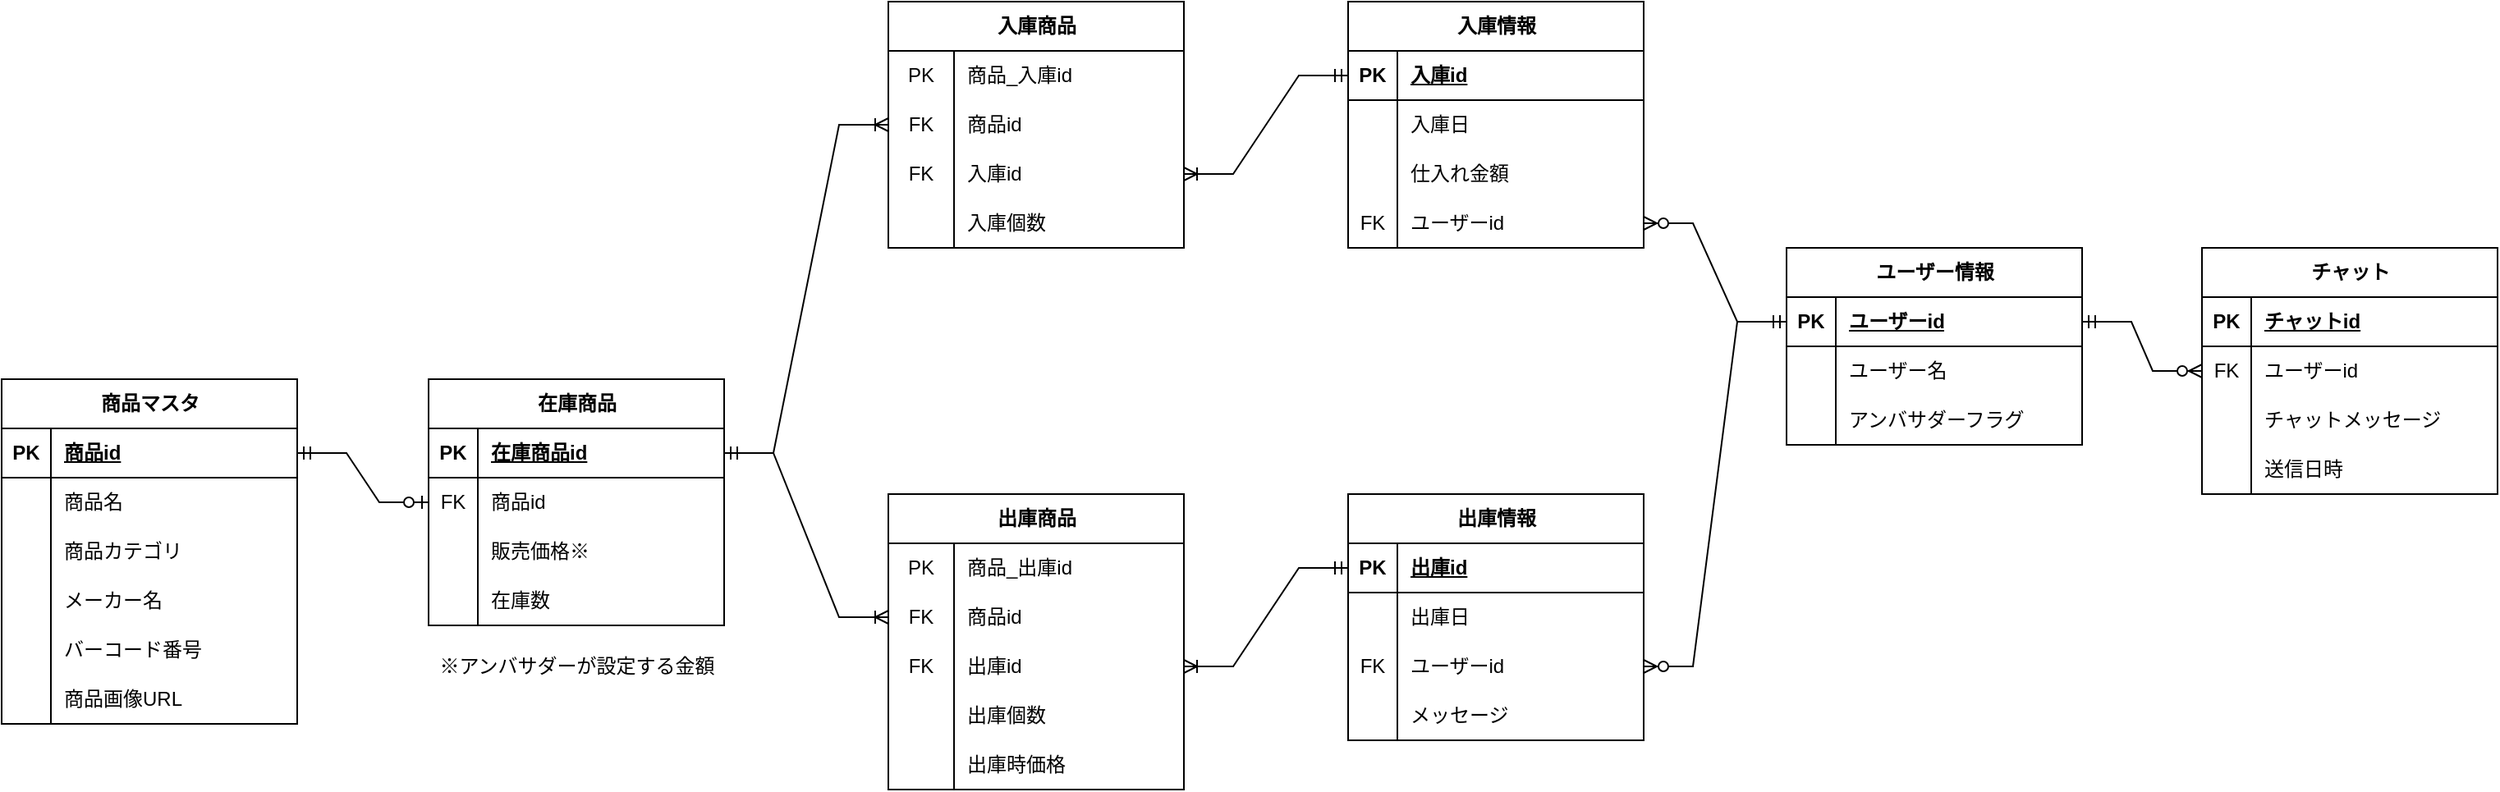 <?xml version="1.0" encoding="UTF-8"?>
<mxfile version="24.7.17">
  <diagram name="POSシステムのコピーのコピーのコピー" id="HiQusn-z-fcTk0-5cHYc">
    <mxGraphModel dx="2620" dy="981" grid="1" gridSize="10" guides="1" tooltips="1" connect="1" arrows="1" fold="1" page="1" pageScale="1" pageWidth="827" pageHeight="1169" math="0" shadow="0">
      <root>
        <mxCell id="cFSlhApyLFBAN7BA-fDL-0" />
        <mxCell id="cFSlhApyLFBAN7BA-fDL-1" parent="cFSlhApyLFBAN7BA-fDL-0" />
        <mxCell id="cFSlhApyLFBAN7BA-fDL-2" value="在庫商品" style="shape=table;startSize=30;container=1;collapsible=1;childLayout=tableLayout;fixedRows=1;rowLines=0;fontStyle=1;align=center;resizeLast=1;html=1;" parent="cFSlhApyLFBAN7BA-fDL-1" vertex="1">
          <mxGeometry x="40" y="320" width="180" height="150" as="geometry" />
        </mxCell>
        <mxCell id="cFSlhApyLFBAN7BA-fDL-3" value="" style="shape=tableRow;horizontal=0;startSize=0;swimlaneHead=0;swimlaneBody=0;fillColor=none;collapsible=0;dropTarget=0;points=[[0,0.5],[1,0.5]];portConstraint=eastwest;top=0;left=0;right=0;bottom=1;" parent="cFSlhApyLFBAN7BA-fDL-2" vertex="1">
          <mxGeometry y="30" width="180" height="30" as="geometry" />
        </mxCell>
        <mxCell id="cFSlhApyLFBAN7BA-fDL-4" value="PK" style="shape=partialRectangle;connectable=0;fillColor=none;top=0;left=0;bottom=0;right=0;fontStyle=1;overflow=hidden;whiteSpace=wrap;html=1;" parent="cFSlhApyLFBAN7BA-fDL-3" vertex="1">
          <mxGeometry width="30" height="30" as="geometry">
            <mxRectangle width="30" height="30" as="alternateBounds" />
          </mxGeometry>
        </mxCell>
        <mxCell id="cFSlhApyLFBAN7BA-fDL-5" value="在庫商品id" style="shape=partialRectangle;connectable=0;fillColor=none;top=0;left=0;bottom=0;right=0;align=left;spacingLeft=6;fontStyle=5;overflow=hidden;whiteSpace=wrap;html=1;" parent="cFSlhApyLFBAN7BA-fDL-3" vertex="1">
          <mxGeometry x="30" width="150" height="30" as="geometry">
            <mxRectangle width="150" height="30" as="alternateBounds" />
          </mxGeometry>
        </mxCell>
        <mxCell id="SQwpiimORTMfuKLYJy3p-23" style="shape=tableRow;horizontal=0;startSize=0;swimlaneHead=0;swimlaneBody=0;fillColor=none;collapsible=0;dropTarget=0;points=[[0,0.5],[1,0.5]];portConstraint=eastwest;top=0;left=0;right=0;bottom=0;" parent="cFSlhApyLFBAN7BA-fDL-2" vertex="1">
          <mxGeometry y="60" width="180" height="30" as="geometry" />
        </mxCell>
        <mxCell id="SQwpiimORTMfuKLYJy3p-24" value="FK" style="shape=partialRectangle;connectable=0;fillColor=none;top=0;left=0;bottom=0;right=0;editable=1;overflow=hidden;whiteSpace=wrap;html=1;" parent="SQwpiimORTMfuKLYJy3p-23" vertex="1">
          <mxGeometry width="30" height="30" as="geometry">
            <mxRectangle width="30" height="30" as="alternateBounds" />
          </mxGeometry>
        </mxCell>
        <mxCell id="SQwpiimORTMfuKLYJy3p-25" value="商品id" style="shape=partialRectangle;connectable=0;fillColor=none;top=0;left=0;bottom=0;right=0;align=left;spacingLeft=6;overflow=hidden;whiteSpace=wrap;html=1;" parent="SQwpiimORTMfuKLYJy3p-23" vertex="1">
          <mxGeometry x="30" width="150" height="30" as="geometry">
            <mxRectangle width="150" height="30" as="alternateBounds" />
          </mxGeometry>
        </mxCell>
        <mxCell id="cFSlhApyLFBAN7BA-fDL-12" value="" style="shape=tableRow;horizontal=0;startSize=0;swimlaneHead=0;swimlaneBody=0;fillColor=none;collapsible=0;dropTarget=0;points=[[0,0.5],[1,0.5]];portConstraint=eastwest;top=0;left=0;right=0;bottom=0;" parent="cFSlhApyLFBAN7BA-fDL-2" vertex="1">
          <mxGeometry y="90" width="180" height="30" as="geometry" />
        </mxCell>
        <mxCell id="cFSlhApyLFBAN7BA-fDL-13" value="" style="shape=partialRectangle;connectable=0;fillColor=none;top=0;left=0;bottom=0;right=0;editable=1;overflow=hidden;whiteSpace=wrap;html=1;" parent="cFSlhApyLFBAN7BA-fDL-12" vertex="1">
          <mxGeometry width="30" height="30" as="geometry">
            <mxRectangle width="30" height="30" as="alternateBounds" />
          </mxGeometry>
        </mxCell>
        <mxCell id="cFSlhApyLFBAN7BA-fDL-14" value="販売価格※" style="shape=partialRectangle;connectable=0;fillColor=none;top=0;left=0;bottom=0;right=0;align=left;spacingLeft=6;overflow=hidden;whiteSpace=wrap;html=1;" parent="cFSlhApyLFBAN7BA-fDL-12" vertex="1">
          <mxGeometry x="30" width="150" height="30" as="geometry">
            <mxRectangle width="150" height="30" as="alternateBounds" />
          </mxGeometry>
        </mxCell>
        <mxCell id="cFSlhApyLFBAN7BA-fDL-15" style="shape=tableRow;horizontal=0;startSize=0;swimlaneHead=0;swimlaneBody=0;fillColor=none;collapsible=0;dropTarget=0;points=[[0,0.5],[1,0.5]];portConstraint=eastwest;top=0;left=0;right=0;bottom=0;" parent="cFSlhApyLFBAN7BA-fDL-2" vertex="1">
          <mxGeometry y="120" width="180" height="30" as="geometry" />
        </mxCell>
        <mxCell id="cFSlhApyLFBAN7BA-fDL-16" style="shape=partialRectangle;connectable=0;fillColor=none;top=0;left=0;bottom=0;right=0;editable=1;overflow=hidden;whiteSpace=wrap;html=1;" parent="cFSlhApyLFBAN7BA-fDL-15" vertex="1">
          <mxGeometry width="30" height="30" as="geometry">
            <mxRectangle width="30" height="30" as="alternateBounds" />
          </mxGeometry>
        </mxCell>
        <mxCell id="cFSlhApyLFBAN7BA-fDL-17" value="在庫数" style="shape=partialRectangle;connectable=0;fillColor=none;top=0;left=0;bottom=0;right=0;align=left;spacingLeft=6;overflow=hidden;whiteSpace=wrap;html=1;" parent="cFSlhApyLFBAN7BA-fDL-15" vertex="1">
          <mxGeometry x="30" width="150" height="30" as="geometry">
            <mxRectangle width="150" height="30" as="alternateBounds" />
          </mxGeometry>
        </mxCell>
        <mxCell id="cFSlhApyLFBAN7BA-fDL-18" value="入庫商品" style="shape=table;startSize=30;container=1;collapsible=1;childLayout=tableLayout;fixedRows=1;rowLines=0;fontStyle=1;align=center;resizeLast=1;html=1;" parent="cFSlhApyLFBAN7BA-fDL-1" vertex="1">
          <mxGeometry x="320" y="90" width="180" height="150" as="geometry" />
        </mxCell>
        <mxCell id="cFSlhApyLFBAN7BA-fDL-19" style="shape=tableRow;horizontal=0;startSize=0;swimlaneHead=0;swimlaneBody=0;fillColor=none;collapsible=0;dropTarget=0;points=[[0,0.5],[1,0.5]];portConstraint=eastwest;top=0;left=0;right=0;bottom=0;" parent="cFSlhApyLFBAN7BA-fDL-18" vertex="1">
          <mxGeometry y="30" width="180" height="30" as="geometry" />
        </mxCell>
        <mxCell id="cFSlhApyLFBAN7BA-fDL-20" value="PK" style="shape=partialRectangle;connectable=0;fillColor=none;top=0;left=0;bottom=0;right=0;editable=1;overflow=hidden;whiteSpace=wrap;html=1;" parent="cFSlhApyLFBAN7BA-fDL-19" vertex="1">
          <mxGeometry width="40" height="30" as="geometry">
            <mxRectangle width="40" height="30" as="alternateBounds" />
          </mxGeometry>
        </mxCell>
        <mxCell id="cFSlhApyLFBAN7BA-fDL-21" value="商品_入庫id" style="shape=partialRectangle;connectable=0;fillColor=none;top=0;left=0;bottom=0;right=0;align=left;spacingLeft=6;overflow=hidden;whiteSpace=wrap;html=1;" parent="cFSlhApyLFBAN7BA-fDL-19" vertex="1">
          <mxGeometry x="40" width="140" height="30" as="geometry">
            <mxRectangle width="140" height="30" as="alternateBounds" />
          </mxGeometry>
        </mxCell>
        <mxCell id="cFSlhApyLFBAN7BA-fDL-22" value="" style="shape=tableRow;horizontal=0;startSize=0;swimlaneHead=0;swimlaneBody=0;fillColor=none;collapsible=0;dropTarget=0;points=[[0,0.5],[1,0.5]];portConstraint=eastwest;top=0;left=0;right=0;bottom=0;" parent="cFSlhApyLFBAN7BA-fDL-18" vertex="1">
          <mxGeometry y="60" width="180" height="30" as="geometry" />
        </mxCell>
        <mxCell id="cFSlhApyLFBAN7BA-fDL-23" value="FK" style="shape=partialRectangle;connectable=0;fillColor=none;top=0;left=0;bottom=0;right=0;editable=1;overflow=hidden;whiteSpace=wrap;html=1;" parent="cFSlhApyLFBAN7BA-fDL-22" vertex="1">
          <mxGeometry width="40" height="30" as="geometry">
            <mxRectangle width="40" height="30" as="alternateBounds" />
          </mxGeometry>
        </mxCell>
        <mxCell id="cFSlhApyLFBAN7BA-fDL-24" value="商品id" style="shape=partialRectangle;connectable=0;fillColor=none;top=0;left=0;bottom=0;right=0;align=left;spacingLeft=6;overflow=hidden;whiteSpace=wrap;html=1;" parent="cFSlhApyLFBAN7BA-fDL-22" vertex="1">
          <mxGeometry x="40" width="140" height="30" as="geometry">
            <mxRectangle width="140" height="30" as="alternateBounds" />
          </mxGeometry>
        </mxCell>
        <mxCell id="cFSlhApyLFBAN7BA-fDL-25" value="" style="shape=tableRow;horizontal=0;startSize=0;swimlaneHead=0;swimlaneBody=0;fillColor=none;collapsible=0;dropTarget=0;points=[[0,0.5],[1,0.5]];portConstraint=eastwest;top=0;left=0;right=0;bottom=0;" parent="cFSlhApyLFBAN7BA-fDL-18" vertex="1">
          <mxGeometry y="90" width="180" height="30" as="geometry" />
        </mxCell>
        <mxCell id="cFSlhApyLFBAN7BA-fDL-26" value="FK" style="shape=partialRectangle;connectable=0;fillColor=none;top=0;left=0;bottom=0;right=0;editable=1;overflow=hidden;whiteSpace=wrap;html=1;" parent="cFSlhApyLFBAN7BA-fDL-25" vertex="1">
          <mxGeometry width="40" height="30" as="geometry">
            <mxRectangle width="40" height="30" as="alternateBounds" />
          </mxGeometry>
        </mxCell>
        <mxCell id="cFSlhApyLFBAN7BA-fDL-27" value="入庫id" style="shape=partialRectangle;connectable=0;fillColor=none;top=0;left=0;bottom=0;right=0;align=left;spacingLeft=6;overflow=hidden;whiteSpace=wrap;html=1;" parent="cFSlhApyLFBAN7BA-fDL-25" vertex="1">
          <mxGeometry x="40" width="140" height="30" as="geometry">
            <mxRectangle width="140" height="30" as="alternateBounds" />
          </mxGeometry>
        </mxCell>
        <mxCell id="cFSlhApyLFBAN7BA-fDL-28" value="" style="shape=tableRow;horizontal=0;startSize=0;swimlaneHead=0;swimlaneBody=0;fillColor=none;collapsible=0;dropTarget=0;points=[[0,0.5],[1,0.5]];portConstraint=eastwest;top=0;left=0;right=0;bottom=0;" parent="cFSlhApyLFBAN7BA-fDL-18" vertex="1">
          <mxGeometry y="120" width="180" height="30" as="geometry" />
        </mxCell>
        <mxCell id="cFSlhApyLFBAN7BA-fDL-29" value="" style="shape=partialRectangle;connectable=0;fillColor=none;top=0;left=0;bottom=0;right=0;editable=1;overflow=hidden;whiteSpace=wrap;html=1;" parent="cFSlhApyLFBAN7BA-fDL-28" vertex="1">
          <mxGeometry width="40" height="30" as="geometry">
            <mxRectangle width="40" height="30" as="alternateBounds" />
          </mxGeometry>
        </mxCell>
        <mxCell id="cFSlhApyLFBAN7BA-fDL-30" value="入庫個数" style="shape=partialRectangle;connectable=0;fillColor=none;top=0;left=0;bottom=0;right=0;align=left;spacingLeft=6;overflow=hidden;whiteSpace=wrap;html=1;" parent="cFSlhApyLFBAN7BA-fDL-28" vertex="1">
          <mxGeometry x="40" width="140" height="30" as="geometry">
            <mxRectangle width="140" height="30" as="alternateBounds" />
          </mxGeometry>
        </mxCell>
        <mxCell id="cFSlhApyLFBAN7BA-fDL-31" value="出庫商品" style="shape=table;startSize=30;container=1;collapsible=1;childLayout=tableLayout;fixedRows=1;rowLines=0;fontStyle=1;align=center;resizeLast=1;html=1;" parent="cFSlhApyLFBAN7BA-fDL-1" vertex="1">
          <mxGeometry x="320" y="390" width="180" height="180" as="geometry" />
        </mxCell>
        <mxCell id="cFSlhApyLFBAN7BA-fDL-32" style="shape=tableRow;horizontal=0;startSize=0;swimlaneHead=0;swimlaneBody=0;fillColor=none;collapsible=0;dropTarget=0;points=[[0,0.5],[1,0.5]];portConstraint=eastwest;top=0;left=0;right=0;bottom=0;" parent="cFSlhApyLFBAN7BA-fDL-31" vertex="1">
          <mxGeometry y="30" width="180" height="30" as="geometry" />
        </mxCell>
        <mxCell id="cFSlhApyLFBAN7BA-fDL-33" value="PK" style="shape=partialRectangle;connectable=0;fillColor=none;top=0;left=0;bottom=0;right=0;editable=1;overflow=hidden;whiteSpace=wrap;html=1;" parent="cFSlhApyLFBAN7BA-fDL-32" vertex="1">
          <mxGeometry width="40" height="30" as="geometry">
            <mxRectangle width="40" height="30" as="alternateBounds" />
          </mxGeometry>
        </mxCell>
        <mxCell id="cFSlhApyLFBAN7BA-fDL-34" value="商品_出庫id" style="shape=partialRectangle;connectable=0;fillColor=none;top=0;left=0;bottom=0;right=0;align=left;spacingLeft=6;overflow=hidden;whiteSpace=wrap;html=1;" parent="cFSlhApyLFBAN7BA-fDL-32" vertex="1">
          <mxGeometry x="40" width="140" height="30" as="geometry">
            <mxRectangle width="140" height="30" as="alternateBounds" />
          </mxGeometry>
        </mxCell>
        <mxCell id="cFSlhApyLFBAN7BA-fDL-35" value="" style="shape=tableRow;horizontal=0;startSize=0;swimlaneHead=0;swimlaneBody=0;fillColor=none;collapsible=0;dropTarget=0;points=[[0,0.5],[1,0.5]];portConstraint=eastwest;top=0;left=0;right=0;bottom=0;" parent="cFSlhApyLFBAN7BA-fDL-31" vertex="1">
          <mxGeometry y="60" width="180" height="30" as="geometry" />
        </mxCell>
        <mxCell id="cFSlhApyLFBAN7BA-fDL-36" value="FK" style="shape=partialRectangle;connectable=0;fillColor=none;top=0;left=0;bottom=0;right=0;editable=1;overflow=hidden;whiteSpace=wrap;html=1;" parent="cFSlhApyLFBAN7BA-fDL-35" vertex="1">
          <mxGeometry width="40" height="30" as="geometry">
            <mxRectangle width="40" height="30" as="alternateBounds" />
          </mxGeometry>
        </mxCell>
        <mxCell id="cFSlhApyLFBAN7BA-fDL-37" value="商品id" style="shape=partialRectangle;connectable=0;fillColor=none;top=0;left=0;bottom=0;right=0;align=left;spacingLeft=6;overflow=hidden;whiteSpace=wrap;html=1;" parent="cFSlhApyLFBAN7BA-fDL-35" vertex="1">
          <mxGeometry x="40" width="140" height="30" as="geometry">
            <mxRectangle width="140" height="30" as="alternateBounds" />
          </mxGeometry>
        </mxCell>
        <mxCell id="cFSlhApyLFBAN7BA-fDL-38" value="" style="shape=tableRow;horizontal=0;startSize=0;swimlaneHead=0;swimlaneBody=0;fillColor=none;collapsible=0;dropTarget=0;points=[[0,0.5],[1,0.5]];portConstraint=eastwest;top=0;left=0;right=0;bottom=0;" parent="cFSlhApyLFBAN7BA-fDL-31" vertex="1">
          <mxGeometry y="90" width="180" height="30" as="geometry" />
        </mxCell>
        <mxCell id="cFSlhApyLFBAN7BA-fDL-39" value="FK" style="shape=partialRectangle;connectable=0;fillColor=none;top=0;left=0;bottom=0;right=0;editable=1;overflow=hidden;whiteSpace=wrap;html=1;" parent="cFSlhApyLFBAN7BA-fDL-38" vertex="1">
          <mxGeometry width="40" height="30" as="geometry">
            <mxRectangle width="40" height="30" as="alternateBounds" />
          </mxGeometry>
        </mxCell>
        <mxCell id="cFSlhApyLFBAN7BA-fDL-40" value="出庫id" style="shape=partialRectangle;connectable=0;fillColor=none;top=0;left=0;bottom=0;right=0;align=left;spacingLeft=6;overflow=hidden;whiteSpace=wrap;html=1;" parent="cFSlhApyLFBAN7BA-fDL-38" vertex="1">
          <mxGeometry x="40" width="140" height="30" as="geometry">
            <mxRectangle width="140" height="30" as="alternateBounds" />
          </mxGeometry>
        </mxCell>
        <mxCell id="cFSlhApyLFBAN7BA-fDL-41" value="" style="shape=tableRow;horizontal=0;startSize=0;swimlaneHead=0;swimlaneBody=0;fillColor=none;collapsible=0;dropTarget=0;points=[[0,0.5],[1,0.5]];portConstraint=eastwest;top=0;left=0;right=0;bottom=0;" parent="cFSlhApyLFBAN7BA-fDL-31" vertex="1">
          <mxGeometry y="120" width="180" height="30" as="geometry" />
        </mxCell>
        <mxCell id="cFSlhApyLFBAN7BA-fDL-42" value="" style="shape=partialRectangle;connectable=0;fillColor=none;top=0;left=0;bottom=0;right=0;editable=1;overflow=hidden;whiteSpace=wrap;html=1;" parent="cFSlhApyLFBAN7BA-fDL-41" vertex="1">
          <mxGeometry width="40" height="30" as="geometry">
            <mxRectangle width="40" height="30" as="alternateBounds" />
          </mxGeometry>
        </mxCell>
        <mxCell id="cFSlhApyLFBAN7BA-fDL-43" value="出庫個数" style="shape=partialRectangle;connectable=0;fillColor=none;top=0;left=0;bottom=0;right=0;align=left;spacingLeft=6;overflow=hidden;whiteSpace=wrap;html=1;" parent="cFSlhApyLFBAN7BA-fDL-41" vertex="1">
          <mxGeometry x="40" width="140" height="30" as="geometry">
            <mxRectangle width="140" height="30" as="alternateBounds" />
          </mxGeometry>
        </mxCell>
        <mxCell id="cFSlhApyLFBAN7BA-fDL-44" style="shape=tableRow;horizontal=0;startSize=0;swimlaneHead=0;swimlaneBody=0;fillColor=none;collapsible=0;dropTarget=0;points=[[0,0.5],[1,0.5]];portConstraint=eastwest;top=0;left=0;right=0;bottom=0;" parent="cFSlhApyLFBAN7BA-fDL-31" vertex="1">
          <mxGeometry y="150" width="180" height="30" as="geometry" />
        </mxCell>
        <mxCell id="cFSlhApyLFBAN7BA-fDL-45" style="shape=partialRectangle;connectable=0;fillColor=none;top=0;left=0;bottom=0;right=0;editable=1;overflow=hidden;whiteSpace=wrap;html=1;" parent="cFSlhApyLFBAN7BA-fDL-44" vertex="1">
          <mxGeometry width="40" height="30" as="geometry">
            <mxRectangle width="40" height="30" as="alternateBounds" />
          </mxGeometry>
        </mxCell>
        <mxCell id="cFSlhApyLFBAN7BA-fDL-46" value="出庫時価格" style="shape=partialRectangle;connectable=0;fillColor=none;top=0;left=0;bottom=0;right=0;align=left;spacingLeft=6;overflow=hidden;whiteSpace=wrap;html=1;" parent="cFSlhApyLFBAN7BA-fDL-44" vertex="1">
          <mxGeometry x="40" width="140" height="30" as="geometry">
            <mxRectangle width="140" height="30" as="alternateBounds" />
          </mxGeometry>
        </mxCell>
        <mxCell id="cFSlhApyLFBAN7BA-fDL-47" value="入庫情報" style="shape=table;startSize=30;container=1;collapsible=1;childLayout=tableLayout;fixedRows=1;rowLines=0;fontStyle=1;align=center;resizeLast=1;html=1;" parent="cFSlhApyLFBAN7BA-fDL-1" vertex="1">
          <mxGeometry x="600" y="90" width="180" height="150" as="geometry" />
        </mxCell>
        <mxCell id="cFSlhApyLFBAN7BA-fDL-48" value="" style="shape=tableRow;horizontal=0;startSize=0;swimlaneHead=0;swimlaneBody=0;fillColor=none;collapsible=0;dropTarget=0;points=[[0,0.5],[1,0.5]];portConstraint=eastwest;top=0;left=0;right=0;bottom=1;" parent="cFSlhApyLFBAN7BA-fDL-47" vertex="1">
          <mxGeometry y="30" width="180" height="30" as="geometry" />
        </mxCell>
        <mxCell id="cFSlhApyLFBAN7BA-fDL-49" value="PK" style="shape=partialRectangle;connectable=0;fillColor=none;top=0;left=0;bottom=0;right=0;fontStyle=1;overflow=hidden;whiteSpace=wrap;html=1;" parent="cFSlhApyLFBAN7BA-fDL-48" vertex="1">
          <mxGeometry width="30" height="30" as="geometry">
            <mxRectangle width="30" height="30" as="alternateBounds" />
          </mxGeometry>
        </mxCell>
        <mxCell id="cFSlhApyLFBAN7BA-fDL-50" value="入庫id" style="shape=partialRectangle;connectable=0;fillColor=none;top=0;left=0;bottom=0;right=0;align=left;spacingLeft=6;fontStyle=5;overflow=hidden;whiteSpace=wrap;html=1;" parent="cFSlhApyLFBAN7BA-fDL-48" vertex="1">
          <mxGeometry x="30" width="150" height="30" as="geometry">
            <mxRectangle width="150" height="30" as="alternateBounds" />
          </mxGeometry>
        </mxCell>
        <mxCell id="cFSlhApyLFBAN7BA-fDL-51" value="" style="shape=tableRow;horizontal=0;startSize=0;swimlaneHead=0;swimlaneBody=0;fillColor=none;collapsible=0;dropTarget=0;points=[[0,0.5],[1,0.5]];portConstraint=eastwest;top=0;left=0;right=0;bottom=0;" parent="cFSlhApyLFBAN7BA-fDL-47" vertex="1">
          <mxGeometry y="60" width="180" height="30" as="geometry" />
        </mxCell>
        <mxCell id="cFSlhApyLFBAN7BA-fDL-52" value="" style="shape=partialRectangle;connectable=0;fillColor=none;top=0;left=0;bottom=0;right=0;editable=1;overflow=hidden;whiteSpace=wrap;html=1;" parent="cFSlhApyLFBAN7BA-fDL-51" vertex="1">
          <mxGeometry width="30" height="30" as="geometry">
            <mxRectangle width="30" height="30" as="alternateBounds" />
          </mxGeometry>
        </mxCell>
        <mxCell id="cFSlhApyLFBAN7BA-fDL-53" value="入庫日" style="shape=partialRectangle;connectable=0;fillColor=none;top=0;left=0;bottom=0;right=0;align=left;spacingLeft=6;overflow=hidden;whiteSpace=wrap;html=1;" parent="cFSlhApyLFBAN7BA-fDL-51" vertex="1">
          <mxGeometry x="30" width="150" height="30" as="geometry">
            <mxRectangle width="150" height="30" as="alternateBounds" />
          </mxGeometry>
        </mxCell>
        <mxCell id="cFSlhApyLFBAN7BA-fDL-54" value="" style="shape=tableRow;horizontal=0;startSize=0;swimlaneHead=0;swimlaneBody=0;fillColor=none;collapsible=0;dropTarget=0;points=[[0,0.5],[1,0.5]];portConstraint=eastwest;top=0;left=0;right=0;bottom=0;" parent="cFSlhApyLFBAN7BA-fDL-47" vertex="1">
          <mxGeometry y="90" width="180" height="30" as="geometry" />
        </mxCell>
        <mxCell id="cFSlhApyLFBAN7BA-fDL-55" value="" style="shape=partialRectangle;connectable=0;fillColor=none;top=0;left=0;bottom=0;right=0;editable=1;overflow=hidden;whiteSpace=wrap;html=1;" parent="cFSlhApyLFBAN7BA-fDL-54" vertex="1">
          <mxGeometry width="30" height="30" as="geometry">
            <mxRectangle width="30" height="30" as="alternateBounds" />
          </mxGeometry>
        </mxCell>
        <mxCell id="cFSlhApyLFBAN7BA-fDL-56" value="仕入れ金額" style="shape=partialRectangle;connectable=0;fillColor=none;top=0;left=0;bottom=0;right=0;align=left;spacingLeft=6;overflow=hidden;whiteSpace=wrap;html=1;" parent="cFSlhApyLFBAN7BA-fDL-54" vertex="1">
          <mxGeometry x="30" width="150" height="30" as="geometry">
            <mxRectangle width="150" height="30" as="alternateBounds" />
          </mxGeometry>
        </mxCell>
        <mxCell id="cFSlhApyLFBAN7BA-fDL-57" value="" style="shape=tableRow;horizontal=0;startSize=0;swimlaneHead=0;swimlaneBody=0;fillColor=none;collapsible=0;dropTarget=0;points=[[0,0.5],[1,0.5]];portConstraint=eastwest;top=0;left=0;right=0;bottom=0;" parent="cFSlhApyLFBAN7BA-fDL-47" vertex="1">
          <mxGeometry y="120" width="180" height="30" as="geometry" />
        </mxCell>
        <mxCell id="cFSlhApyLFBAN7BA-fDL-58" value="FK" style="shape=partialRectangle;connectable=0;fillColor=none;top=0;left=0;bottom=0;right=0;editable=1;overflow=hidden;whiteSpace=wrap;html=1;" parent="cFSlhApyLFBAN7BA-fDL-57" vertex="1">
          <mxGeometry width="30" height="30" as="geometry">
            <mxRectangle width="30" height="30" as="alternateBounds" />
          </mxGeometry>
        </mxCell>
        <mxCell id="cFSlhApyLFBAN7BA-fDL-59" value="ユーザーid" style="shape=partialRectangle;connectable=0;fillColor=none;top=0;left=0;bottom=0;right=0;align=left;spacingLeft=6;overflow=hidden;whiteSpace=wrap;html=1;" parent="cFSlhApyLFBAN7BA-fDL-57" vertex="1">
          <mxGeometry x="30" width="150" height="30" as="geometry">
            <mxRectangle width="150" height="30" as="alternateBounds" />
          </mxGeometry>
        </mxCell>
        <mxCell id="cFSlhApyLFBAN7BA-fDL-60" value="出庫情報" style="shape=table;startSize=30;container=1;collapsible=1;childLayout=tableLayout;fixedRows=1;rowLines=0;fontStyle=1;align=center;resizeLast=1;html=1;" parent="cFSlhApyLFBAN7BA-fDL-1" vertex="1">
          <mxGeometry x="600" y="390" width="180" height="150" as="geometry" />
        </mxCell>
        <mxCell id="cFSlhApyLFBAN7BA-fDL-61" value="" style="shape=tableRow;horizontal=0;startSize=0;swimlaneHead=0;swimlaneBody=0;fillColor=none;collapsible=0;dropTarget=0;points=[[0,0.5],[1,0.5]];portConstraint=eastwest;top=0;left=0;right=0;bottom=1;" parent="cFSlhApyLFBAN7BA-fDL-60" vertex="1">
          <mxGeometry y="30" width="180" height="30" as="geometry" />
        </mxCell>
        <mxCell id="cFSlhApyLFBAN7BA-fDL-62" value="PK" style="shape=partialRectangle;connectable=0;fillColor=none;top=0;left=0;bottom=0;right=0;fontStyle=1;overflow=hidden;whiteSpace=wrap;html=1;" parent="cFSlhApyLFBAN7BA-fDL-61" vertex="1">
          <mxGeometry width="30" height="30" as="geometry">
            <mxRectangle width="30" height="30" as="alternateBounds" />
          </mxGeometry>
        </mxCell>
        <mxCell id="cFSlhApyLFBAN7BA-fDL-63" value="出庫id" style="shape=partialRectangle;connectable=0;fillColor=none;top=0;left=0;bottom=0;right=0;align=left;spacingLeft=6;fontStyle=5;overflow=hidden;whiteSpace=wrap;html=1;" parent="cFSlhApyLFBAN7BA-fDL-61" vertex="1">
          <mxGeometry x="30" width="150" height="30" as="geometry">
            <mxRectangle width="150" height="30" as="alternateBounds" />
          </mxGeometry>
        </mxCell>
        <mxCell id="cFSlhApyLFBAN7BA-fDL-64" value="" style="shape=tableRow;horizontal=0;startSize=0;swimlaneHead=0;swimlaneBody=0;fillColor=none;collapsible=0;dropTarget=0;points=[[0,0.5],[1,0.5]];portConstraint=eastwest;top=0;left=0;right=0;bottom=0;" parent="cFSlhApyLFBAN7BA-fDL-60" vertex="1">
          <mxGeometry y="60" width="180" height="30" as="geometry" />
        </mxCell>
        <mxCell id="cFSlhApyLFBAN7BA-fDL-65" value="" style="shape=partialRectangle;connectable=0;fillColor=none;top=0;left=0;bottom=0;right=0;editable=1;overflow=hidden;whiteSpace=wrap;html=1;" parent="cFSlhApyLFBAN7BA-fDL-64" vertex="1">
          <mxGeometry width="30" height="30" as="geometry">
            <mxRectangle width="30" height="30" as="alternateBounds" />
          </mxGeometry>
        </mxCell>
        <mxCell id="cFSlhApyLFBAN7BA-fDL-66" value="出庫日" style="shape=partialRectangle;connectable=0;fillColor=none;top=0;left=0;bottom=0;right=0;align=left;spacingLeft=6;overflow=hidden;whiteSpace=wrap;html=1;" parent="cFSlhApyLFBAN7BA-fDL-64" vertex="1">
          <mxGeometry x="30" width="150" height="30" as="geometry">
            <mxRectangle width="150" height="30" as="alternateBounds" />
          </mxGeometry>
        </mxCell>
        <mxCell id="cFSlhApyLFBAN7BA-fDL-67" value="" style="shape=tableRow;horizontal=0;startSize=0;swimlaneHead=0;swimlaneBody=0;fillColor=none;collapsible=0;dropTarget=0;points=[[0,0.5],[1,0.5]];portConstraint=eastwest;top=0;left=0;right=0;bottom=0;" parent="cFSlhApyLFBAN7BA-fDL-60" vertex="1">
          <mxGeometry y="90" width="180" height="30" as="geometry" />
        </mxCell>
        <mxCell id="cFSlhApyLFBAN7BA-fDL-68" value="FK" style="shape=partialRectangle;connectable=0;fillColor=none;top=0;left=0;bottom=0;right=0;editable=1;overflow=hidden;whiteSpace=wrap;html=1;" parent="cFSlhApyLFBAN7BA-fDL-67" vertex="1">
          <mxGeometry width="30" height="30" as="geometry">
            <mxRectangle width="30" height="30" as="alternateBounds" />
          </mxGeometry>
        </mxCell>
        <mxCell id="cFSlhApyLFBAN7BA-fDL-69" value="ユーザーid" style="shape=partialRectangle;connectable=0;fillColor=none;top=0;left=0;bottom=0;right=0;align=left;spacingLeft=6;overflow=hidden;whiteSpace=wrap;html=1;" parent="cFSlhApyLFBAN7BA-fDL-67" vertex="1">
          <mxGeometry x="30" width="150" height="30" as="geometry">
            <mxRectangle width="150" height="30" as="alternateBounds" />
          </mxGeometry>
        </mxCell>
        <mxCell id="cFSlhApyLFBAN7BA-fDL-70" style="shape=tableRow;horizontal=0;startSize=0;swimlaneHead=0;swimlaneBody=0;fillColor=none;collapsible=0;dropTarget=0;points=[[0,0.5],[1,0.5]];portConstraint=eastwest;top=0;left=0;right=0;bottom=0;" parent="cFSlhApyLFBAN7BA-fDL-60" vertex="1">
          <mxGeometry y="120" width="180" height="30" as="geometry" />
        </mxCell>
        <mxCell id="cFSlhApyLFBAN7BA-fDL-71" style="shape=partialRectangle;connectable=0;fillColor=none;top=0;left=0;bottom=0;right=0;editable=1;overflow=hidden;whiteSpace=wrap;html=1;" parent="cFSlhApyLFBAN7BA-fDL-70" vertex="1">
          <mxGeometry width="30" height="30" as="geometry">
            <mxRectangle width="30" height="30" as="alternateBounds" />
          </mxGeometry>
        </mxCell>
        <mxCell id="cFSlhApyLFBAN7BA-fDL-72" value="メッセージ" style="shape=partialRectangle;connectable=0;fillColor=none;top=0;left=0;bottom=0;right=0;align=left;spacingLeft=6;overflow=hidden;whiteSpace=wrap;html=1;" parent="cFSlhApyLFBAN7BA-fDL-70" vertex="1">
          <mxGeometry x="30" width="150" height="30" as="geometry">
            <mxRectangle width="150" height="30" as="alternateBounds" />
          </mxGeometry>
        </mxCell>
        <mxCell id="cFSlhApyLFBAN7BA-fDL-73" value="ユーザー情報" style="shape=table;startSize=30;container=1;collapsible=1;childLayout=tableLayout;fixedRows=1;rowLines=0;fontStyle=1;align=center;resizeLast=1;html=1;" parent="cFSlhApyLFBAN7BA-fDL-1" vertex="1">
          <mxGeometry x="867" y="240" width="180" height="120" as="geometry" />
        </mxCell>
        <mxCell id="cFSlhApyLFBAN7BA-fDL-74" value="" style="shape=tableRow;horizontal=0;startSize=0;swimlaneHead=0;swimlaneBody=0;fillColor=none;collapsible=0;dropTarget=0;points=[[0,0.5],[1,0.5]];portConstraint=eastwest;top=0;left=0;right=0;bottom=1;" parent="cFSlhApyLFBAN7BA-fDL-73" vertex="1">
          <mxGeometry y="30" width="180" height="30" as="geometry" />
        </mxCell>
        <mxCell id="cFSlhApyLFBAN7BA-fDL-75" value="PK" style="shape=partialRectangle;connectable=0;fillColor=none;top=0;left=0;bottom=0;right=0;fontStyle=1;overflow=hidden;whiteSpace=wrap;html=1;" parent="cFSlhApyLFBAN7BA-fDL-74" vertex="1">
          <mxGeometry width="30" height="30" as="geometry">
            <mxRectangle width="30" height="30" as="alternateBounds" />
          </mxGeometry>
        </mxCell>
        <mxCell id="cFSlhApyLFBAN7BA-fDL-76" value="ユーザーid" style="shape=partialRectangle;connectable=0;fillColor=none;top=0;left=0;bottom=0;right=0;align=left;spacingLeft=6;fontStyle=5;overflow=hidden;whiteSpace=wrap;html=1;" parent="cFSlhApyLFBAN7BA-fDL-74" vertex="1">
          <mxGeometry x="30" width="150" height="30" as="geometry">
            <mxRectangle width="150" height="30" as="alternateBounds" />
          </mxGeometry>
        </mxCell>
        <mxCell id="cFSlhApyLFBAN7BA-fDL-77" value="" style="shape=tableRow;horizontal=0;startSize=0;swimlaneHead=0;swimlaneBody=0;fillColor=none;collapsible=0;dropTarget=0;points=[[0,0.5],[1,0.5]];portConstraint=eastwest;top=0;left=0;right=0;bottom=0;" parent="cFSlhApyLFBAN7BA-fDL-73" vertex="1">
          <mxGeometry y="60" width="180" height="30" as="geometry" />
        </mxCell>
        <mxCell id="cFSlhApyLFBAN7BA-fDL-78" value="" style="shape=partialRectangle;connectable=0;fillColor=none;top=0;left=0;bottom=0;right=0;editable=1;overflow=hidden;whiteSpace=wrap;html=1;" parent="cFSlhApyLFBAN7BA-fDL-77" vertex="1">
          <mxGeometry width="30" height="30" as="geometry">
            <mxRectangle width="30" height="30" as="alternateBounds" />
          </mxGeometry>
        </mxCell>
        <mxCell id="cFSlhApyLFBAN7BA-fDL-79" value="ユーザー名" style="shape=partialRectangle;connectable=0;fillColor=none;top=0;left=0;bottom=0;right=0;align=left;spacingLeft=6;overflow=hidden;whiteSpace=wrap;html=1;" parent="cFSlhApyLFBAN7BA-fDL-77" vertex="1">
          <mxGeometry x="30" width="150" height="30" as="geometry">
            <mxRectangle width="150" height="30" as="alternateBounds" />
          </mxGeometry>
        </mxCell>
        <mxCell id="cFSlhApyLFBAN7BA-fDL-80" value="" style="shape=tableRow;horizontal=0;startSize=0;swimlaneHead=0;swimlaneBody=0;fillColor=none;collapsible=0;dropTarget=0;points=[[0,0.5],[1,0.5]];portConstraint=eastwest;top=0;left=0;right=0;bottom=0;" parent="cFSlhApyLFBAN7BA-fDL-73" vertex="1">
          <mxGeometry y="90" width="180" height="30" as="geometry" />
        </mxCell>
        <mxCell id="cFSlhApyLFBAN7BA-fDL-81" value="" style="shape=partialRectangle;connectable=0;fillColor=none;top=0;left=0;bottom=0;right=0;editable=1;overflow=hidden;whiteSpace=wrap;html=1;" parent="cFSlhApyLFBAN7BA-fDL-80" vertex="1">
          <mxGeometry width="30" height="30" as="geometry">
            <mxRectangle width="30" height="30" as="alternateBounds" />
          </mxGeometry>
        </mxCell>
        <mxCell id="cFSlhApyLFBAN7BA-fDL-82" value="アンバサダーフラグ" style="shape=partialRectangle;connectable=0;fillColor=none;top=0;left=0;bottom=0;right=0;align=left;spacingLeft=6;overflow=hidden;whiteSpace=wrap;html=1;" parent="cFSlhApyLFBAN7BA-fDL-80" vertex="1">
          <mxGeometry x="30" width="150" height="30" as="geometry">
            <mxRectangle width="150" height="30" as="alternateBounds" />
          </mxGeometry>
        </mxCell>
        <mxCell id="cFSlhApyLFBAN7BA-fDL-83" value="" style="edgeStyle=entityRelationEdgeStyle;fontSize=12;html=1;endArrow=ERoneToMany;startArrow=ERmandOne;rounded=0;exitX=1;exitY=0.5;exitDx=0;exitDy=0;entryX=0;entryY=0.5;entryDx=0;entryDy=0;" parent="cFSlhApyLFBAN7BA-fDL-1" source="cFSlhApyLFBAN7BA-fDL-3" target="cFSlhApyLFBAN7BA-fDL-22" edge="1">
          <mxGeometry width="100" height="100" relative="1" as="geometry">
            <mxPoint x="220" y="280" as="sourcePoint" />
            <mxPoint x="320" y="180" as="targetPoint" />
          </mxGeometry>
        </mxCell>
        <mxCell id="cFSlhApyLFBAN7BA-fDL-84" value="" style="edgeStyle=entityRelationEdgeStyle;fontSize=12;html=1;endArrow=ERoneToMany;startArrow=ERmandOne;rounded=0;exitX=0;exitY=0.5;exitDx=0;exitDy=0;entryX=1;entryY=0.5;entryDx=0;entryDy=0;" parent="cFSlhApyLFBAN7BA-fDL-1" source="cFSlhApyLFBAN7BA-fDL-48" target="cFSlhApyLFBAN7BA-fDL-25" edge="1">
          <mxGeometry width="100" height="100" relative="1" as="geometry">
            <mxPoint x="380" y="240" as="sourcePoint" />
            <mxPoint x="480" y="140" as="targetPoint" />
          </mxGeometry>
        </mxCell>
        <mxCell id="cFSlhApyLFBAN7BA-fDL-85" value="" style="edgeStyle=entityRelationEdgeStyle;fontSize=12;html=1;endArrow=ERoneToMany;startArrow=ERmandOne;rounded=0;exitX=0;exitY=0.5;exitDx=0;exitDy=0;entryX=1;entryY=0.5;entryDx=0;entryDy=0;" parent="cFSlhApyLFBAN7BA-fDL-1" source="cFSlhApyLFBAN7BA-fDL-61" target="cFSlhApyLFBAN7BA-fDL-38" edge="1">
          <mxGeometry width="100" height="100" relative="1" as="geometry">
            <mxPoint x="570" y="460" as="sourcePoint" />
            <mxPoint x="470" y="490" as="targetPoint" />
          </mxGeometry>
        </mxCell>
        <mxCell id="cFSlhApyLFBAN7BA-fDL-86" value="" style="edgeStyle=entityRelationEdgeStyle;fontSize=12;html=1;endArrow=ERoneToMany;startArrow=ERmandOne;rounded=0;exitX=1;exitY=0.5;exitDx=0;exitDy=0;" parent="cFSlhApyLFBAN7BA-fDL-1" source="cFSlhApyLFBAN7BA-fDL-3" target="cFSlhApyLFBAN7BA-fDL-35" edge="1">
          <mxGeometry width="100" height="100" relative="1" as="geometry">
            <mxPoint x="230" y="350" as="sourcePoint" />
            <mxPoint x="330" y="200" as="targetPoint" />
          </mxGeometry>
        </mxCell>
        <mxCell id="cFSlhApyLFBAN7BA-fDL-87" value="" style="edgeStyle=entityRelationEdgeStyle;fontSize=12;html=1;endArrow=ERzeroToMany;startArrow=ERmandOne;rounded=0;exitX=0;exitY=0.5;exitDx=0;exitDy=0;entryX=1;entryY=0.5;entryDx=0;entryDy=0;" parent="cFSlhApyLFBAN7BA-fDL-1" source="cFSlhApyLFBAN7BA-fDL-74" target="cFSlhApyLFBAN7BA-fDL-57" edge="1">
          <mxGeometry width="100" height="100" relative="1" as="geometry">
            <mxPoint x="710" y="360" as="sourcePoint" />
            <mxPoint x="810" y="260" as="targetPoint" />
          </mxGeometry>
        </mxCell>
        <mxCell id="cFSlhApyLFBAN7BA-fDL-88" value="" style="edgeStyle=entityRelationEdgeStyle;fontSize=12;html=1;endArrow=ERzeroToMany;startArrow=ERmandOne;rounded=0;exitX=0;exitY=0.5;exitDx=0;exitDy=0;entryX=1;entryY=0.5;entryDx=0;entryDy=0;" parent="cFSlhApyLFBAN7BA-fDL-1" source="cFSlhApyLFBAN7BA-fDL-74" target="cFSlhApyLFBAN7BA-fDL-67" edge="1">
          <mxGeometry width="100" height="100" relative="1" as="geometry">
            <mxPoint x="827" y="360" as="sourcePoint" />
            <mxPoint x="740" y="300" as="targetPoint" />
          </mxGeometry>
        </mxCell>
        <mxCell id="cFSlhApyLFBAN7BA-fDL-89" value="チャット" style="shape=table;startSize=30;container=1;collapsible=1;childLayout=tableLayout;fixedRows=1;rowLines=0;fontStyle=1;align=center;resizeLast=1;html=1;" parent="cFSlhApyLFBAN7BA-fDL-1" vertex="1">
          <mxGeometry x="1120" y="240" width="180" height="150" as="geometry" />
        </mxCell>
        <mxCell id="cFSlhApyLFBAN7BA-fDL-90" value="" style="shape=tableRow;horizontal=0;startSize=0;swimlaneHead=0;swimlaneBody=0;fillColor=none;collapsible=0;dropTarget=0;points=[[0,0.5],[1,0.5]];portConstraint=eastwest;top=0;left=0;right=0;bottom=1;" parent="cFSlhApyLFBAN7BA-fDL-89" vertex="1">
          <mxGeometry y="30" width="180" height="30" as="geometry" />
        </mxCell>
        <mxCell id="cFSlhApyLFBAN7BA-fDL-91" value="PK" style="shape=partialRectangle;connectable=0;fillColor=none;top=0;left=0;bottom=0;right=0;fontStyle=1;overflow=hidden;whiteSpace=wrap;html=1;" parent="cFSlhApyLFBAN7BA-fDL-90" vertex="1">
          <mxGeometry width="30" height="30" as="geometry">
            <mxRectangle width="30" height="30" as="alternateBounds" />
          </mxGeometry>
        </mxCell>
        <mxCell id="cFSlhApyLFBAN7BA-fDL-92" value="チャットid" style="shape=partialRectangle;connectable=0;fillColor=none;top=0;left=0;bottom=0;right=0;align=left;spacingLeft=6;fontStyle=5;overflow=hidden;whiteSpace=wrap;html=1;" parent="cFSlhApyLFBAN7BA-fDL-90" vertex="1">
          <mxGeometry x="30" width="150" height="30" as="geometry">
            <mxRectangle width="150" height="30" as="alternateBounds" />
          </mxGeometry>
        </mxCell>
        <mxCell id="cFSlhApyLFBAN7BA-fDL-93" value="" style="shape=tableRow;horizontal=0;startSize=0;swimlaneHead=0;swimlaneBody=0;fillColor=none;collapsible=0;dropTarget=0;points=[[0,0.5],[1,0.5]];portConstraint=eastwest;top=0;left=0;right=0;bottom=0;" parent="cFSlhApyLFBAN7BA-fDL-89" vertex="1">
          <mxGeometry y="60" width="180" height="30" as="geometry" />
        </mxCell>
        <mxCell id="cFSlhApyLFBAN7BA-fDL-94" value="FK" style="shape=partialRectangle;connectable=0;fillColor=none;top=0;left=0;bottom=0;right=0;editable=1;overflow=hidden;whiteSpace=wrap;html=1;" parent="cFSlhApyLFBAN7BA-fDL-93" vertex="1">
          <mxGeometry width="30" height="30" as="geometry">
            <mxRectangle width="30" height="30" as="alternateBounds" />
          </mxGeometry>
        </mxCell>
        <mxCell id="cFSlhApyLFBAN7BA-fDL-95" value="ユーザーid" style="shape=partialRectangle;connectable=0;fillColor=none;top=0;left=0;bottom=0;right=0;align=left;spacingLeft=6;overflow=hidden;whiteSpace=wrap;html=1;" parent="cFSlhApyLFBAN7BA-fDL-93" vertex="1">
          <mxGeometry x="30" width="150" height="30" as="geometry">
            <mxRectangle width="150" height="30" as="alternateBounds" />
          </mxGeometry>
        </mxCell>
        <mxCell id="cFSlhApyLFBAN7BA-fDL-96" value="" style="shape=tableRow;horizontal=0;startSize=0;swimlaneHead=0;swimlaneBody=0;fillColor=none;collapsible=0;dropTarget=0;points=[[0,0.5],[1,0.5]];portConstraint=eastwest;top=0;left=0;right=0;bottom=0;" parent="cFSlhApyLFBAN7BA-fDL-89" vertex="1">
          <mxGeometry y="90" width="180" height="30" as="geometry" />
        </mxCell>
        <mxCell id="cFSlhApyLFBAN7BA-fDL-97" value="" style="shape=partialRectangle;connectable=0;fillColor=none;top=0;left=0;bottom=0;right=0;editable=1;overflow=hidden;whiteSpace=wrap;html=1;" parent="cFSlhApyLFBAN7BA-fDL-96" vertex="1">
          <mxGeometry width="30" height="30" as="geometry">
            <mxRectangle width="30" height="30" as="alternateBounds" />
          </mxGeometry>
        </mxCell>
        <mxCell id="cFSlhApyLFBAN7BA-fDL-98" value="チャットメッセージ" style="shape=partialRectangle;connectable=0;fillColor=none;top=0;left=0;bottom=0;right=0;align=left;spacingLeft=6;overflow=hidden;whiteSpace=wrap;html=1;" parent="cFSlhApyLFBAN7BA-fDL-96" vertex="1">
          <mxGeometry x="30" width="150" height="30" as="geometry">
            <mxRectangle width="150" height="30" as="alternateBounds" />
          </mxGeometry>
        </mxCell>
        <mxCell id="cFSlhApyLFBAN7BA-fDL-99" style="shape=tableRow;horizontal=0;startSize=0;swimlaneHead=0;swimlaneBody=0;fillColor=none;collapsible=0;dropTarget=0;points=[[0,0.5],[1,0.5]];portConstraint=eastwest;top=0;left=0;right=0;bottom=0;" parent="cFSlhApyLFBAN7BA-fDL-89" vertex="1">
          <mxGeometry y="120" width="180" height="30" as="geometry" />
        </mxCell>
        <mxCell id="cFSlhApyLFBAN7BA-fDL-100" style="shape=partialRectangle;connectable=0;fillColor=none;top=0;left=0;bottom=0;right=0;editable=1;overflow=hidden;whiteSpace=wrap;html=1;" parent="cFSlhApyLFBAN7BA-fDL-99" vertex="1">
          <mxGeometry width="30" height="30" as="geometry">
            <mxRectangle width="30" height="30" as="alternateBounds" />
          </mxGeometry>
        </mxCell>
        <mxCell id="cFSlhApyLFBAN7BA-fDL-101" value="送信日時" style="shape=partialRectangle;connectable=0;fillColor=none;top=0;left=0;bottom=0;right=0;align=left;spacingLeft=6;overflow=hidden;whiteSpace=wrap;html=1;" parent="cFSlhApyLFBAN7BA-fDL-99" vertex="1">
          <mxGeometry x="30" width="150" height="30" as="geometry">
            <mxRectangle width="150" height="30" as="alternateBounds" />
          </mxGeometry>
        </mxCell>
        <mxCell id="cFSlhApyLFBAN7BA-fDL-102" value="" style="edgeStyle=entityRelationEdgeStyle;fontSize=12;html=1;endArrow=ERzeroToMany;startArrow=ERmandOne;rounded=0;exitX=1;exitY=0.5;exitDx=0;exitDy=0;entryX=0;entryY=0.5;entryDx=0;entryDy=0;" parent="cFSlhApyLFBAN7BA-fDL-1" source="cFSlhApyLFBAN7BA-fDL-74" target="cFSlhApyLFBAN7BA-fDL-93" edge="1">
          <mxGeometry width="100" height="100" relative="1" as="geometry">
            <mxPoint x="1057" y="375" as="sourcePoint" />
            <mxPoint x="970" y="585" as="targetPoint" />
          </mxGeometry>
        </mxCell>
        <mxCell id="SQwpiimORTMfuKLYJy3p-0" value="商品マスタ" style="shape=table;startSize=30;container=1;collapsible=1;childLayout=tableLayout;fixedRows=1;rowLines=0;fontStyle=1;align=center;resizeLast=1;html=1;" parent="cFSlhApyLFBAN7BA-fDL-1" vertex="1">
          <mxGeometry x="-220" y="320" width="180" height="210" as="geometry" />
        </mxCell>
        <mxCell id="SQwpiimORTMfuKLYJy3p-1" value="" style="shape=tableRow;horizontal=0;startSize=0;swimlaneHead=0;swimlaneBody=0;fillColor=none;collapsible=0;dropTarget=0;points=[[0,0.5],[1,0.5]];portConstraint=eastwest;top=0;left=0;right=0;bottom=1;" parent="SQwpiimORTMfuKLYJy3p-0" vertex="1">
          <mxGeometry y="30" width="180" height="30" as="geometry" />
        </mxCell>
        <mxCell id="SQwpiimORTMfuKLYJy3p-2" value="PK" style="shape=partialRectangle;connectable=0;fillColor=none;top=0;left=0;bottom=0;right=0;fontStyle=1;overflow=hidden;whiteSpace=wrap;html=1;" parent="SQwpiimORTMfuKLYJy3p-1" vertex="1">
          <mxGeometry width="30" height="30" as="geometry">
            <mxRectangle width="30" height="30" as="alternateBounds" />
          </mxGeometry>
        </mxCell>
        <mxCell id="SQwpiimORTMfuKLYJy3p-3" value="商品id" style="shape=partialRectangle;connectable=0;fillColor=none;top=0;left=0;bottom=0;right=0;align=left;spacingLeft=6;fontStyle=5;overflow=hidden;whiteSpace=wrap;html=1;" parent="SQwpiimORTMfuKLYJy3p-1" vertex="1">
          <mxGeometry x="30" width="150" height="30" as="geometry">
            <mxRectangle width="150" height="30" as="alternateBounds" />
          </mxGeometry>
        </mxCell>
        <mxCell id="SQwpiimORTMfuKLYJy3p-4" value="" style="shape=tableRow;horizontal=0;startSize=0;swimlaneHead=0;swimlaneBody=0;fillColor=none;collapsible=0;dropTarget=0;points=[[0,0.5],[1,0.5]];portConstraint=eastwest;top=0;left=0;right=0;bottom=0;" parent="SQwpiimORTMfuKLYJy3p-0" vertex="1">
          <mxGeometry y="60" width="180" height="30" as="geometry" />
        </mxCell>
        <mxCell id="SQwpiimORTMfuKLYJy3p-5" value="" style="shape=partialRectangle;connectable=0;fillColor=none;top=0;left=0;bottom=0;right=0;editable=1;overflow=hidden;whiteSpace=wrap;html=1;" parent="SQwpiimORTMfuKLYJy3p-4" vertex="1">
          <mxGeometry width="30" height="30" as="geometry">
            <mxRectangle width="30" height="30" as="alternateBounds" />
          </mxGeometry>
        </mxCell>
        <mxCell id="SQwpiimORTMfuKLYJy3p-6" value="商品名" style="shape=partialRectangle;connectable=0;fillColor=none;top=0;left=0;bottom=0;right=0;align=left;spacingLeft=6;overflow=hidden;whiteSpace=wrap;html=1;" parent="SQwpiimORTMfuKLYJy3p-4" vertex="1">
          <mxGeometry x="30" width="150" height="30" as="geometry">
            <mxRectangle width="150" height="30" as="alternateBounds" />
          </mxGeometry>
        </mxCell>
        <mxCell id="SQwpiimORTMfuKLYJy3p-17" style="shape=tableRow;horizontal=0;startSize=0;swimlaneHead=0;swimlaneBody=0;fillColor=none;collapsible=0;dropTarget=0;points=[[0,0.5],[1,0.5]];portConstraint=eastwest;top=0;left=0;right=0;bottom=0;" parent="SQwpiimORTMfuKLYJy3p-0" vertex="1">
          <mxGeometry y="90" width="180" height="30" as="geometry" />
        </mxCell>
        <mxCell id="SQwpiimORTMfuKLYJy3p-18" style="shape=partialRectangle;connectable=0;fillColor=none;top=0;left=0;bottom=0;right=0;editable=1;overflow=hidden;whiteSpace=wrap;html=1;" parent="SQwpiimORTMfuKLYJy3p-17" vertex="1">
          <mxGeometry width="30" height="30" as="geometry">
            <mxRectangle width="30" height="30" as="alternateBounds" />
          </mxGeometry>
        </mxCell>
        <mxCell id="SQwpiimORTMfuKLYJy3p-19" value="商品カテゴリ" style="shape=partialRectangle;connectable=0;fillColor=none;top=0;left=0;bottom=0;right=0;align=left;spacingLeft=6;overflow=hidden;whiteSpace=wrap;html=1;" parent="SQwpiimORTMfuKLYJy3p-17" vertex="1">
          <mxGeometry x="30" width="150" height="30" as="geometry">
            <mxRectangle width="150" height="30" as="alternateBounds" />
          </mxGeometry>
        </mxCell>
        <mxCell id="SQwpiimORTMfuKLYJy3p-20" style="shape=tableRow;horizontal=0;startSize=0;swimlaneHead=0;swimlaneBody=0;fillColor=none;collapsible=0;dropTarget=0;points=[[0,0.5],[1,0.5]];portConstraint=eastwest;top=0;left=0;right=0;bottom=0;" parent="SQwpiimORTMfuKLYJy3p-0" vertex="1">
          <mxGeometry y="120" width="180" height="30" as="geometry" />
        </mxCell>
        <mxCell id="SQwpiimORTMfuKLYJy3p-21" style="shape=partialRectangle;connectable=0;fillColor=none;top=0;left=0;bottom=0;right=0;editable=1;overflow=hidden;whiteSpace=wrap;html=1;" parent="SQwpiimORTMfuKLYJy3p-20" vertex="1">
          <mxGeometry width="30" height="30" as="geometry">
            <mxRectangle width="30" height="30" as="alternateBounds" />
          </mxGeometry>
        </mxCell>
        <mxCell id="SQwpiimORTMfuKLYJy3p-22" value="メーカー名" style="shape=partialRectangle;connectable=0;fillColor=none;top=0;left=0;bottom=0;right=0;align=left;spacingLeft=6;overflow=hidden;whiteSpace=wrap;html=1;" parent="SQwpiimORTMfuKLYJy3p-20" vertex="1">
          <mxGeometry x="30" width="150" height="30" as="geometry">
            <mxRectangle width="150" height="30" as="alternateBounds" />
          </mxGeometry>
        </mxCell>
        <mxCell id="SQwpiimORTMfuKLYJy3p-7" value="" style="shape=tableRow;horizontal=0;startSize=0;swimlaneHead=0;swimlaneBody=0;fillColor=none;collapsible=0;dropTarget=0;points=[[0,0.5],[1,0.5]];portConstraint=eastwest;top=0;left=0;right=0;bottom=0;" parent="SQwpiimORTMfuKLYJy3p-0" vertex="1">
          <mxGeometry y="150" width="180" height="30" as="geometry" />
        </mxCell>
        <mxCell id="SQwpiimORTMfuKLYJy3p-8" value="" style="shape=partialRectangle;connectable=0;fillColor=none;top=0;left=0;bottom=0;right=0;editable=1;overflow=hidden;whiteSpace=wrap;html=1;" parent="SQwpiimORTMfuKLYJy3p-7" vertex="1">
          <mxGeometry width="30" height="30" as="geometry">
            <mxRectangle width="30" height="30" as="alternateBounds" />
          </mxGeometry>
        </mxCell>
        <mxCell id="SQwpiimORTMfuKLYJy3p-9" value="バーコード番号" style="shape=partialRectangle;connectable=0;fillColor=none;top=0;left=0;bottom=0;right=0;align=left;spacingLeft=6;overflow=hidden;whiteSpace=wrap;html=1;" parent="SQwpiimORTMfuKLYJy3p-7" vertex="1">
          <mxGeometry x="30" width="150" height="30" as="geometry">
            <mxRectangle width="150" height="30" as="alternateBounds" />
          </mxGeometry>
        </mxCell>
        <mxCell id="SQwpiimORTMfuKLYJy3p-10" value="" style="shape=tableRow;horizontal=0;startSize=0;swimlaneHead=0;swimlaneBody=0;fillColor=none;collapsible=0;dropTarget=0;points=[[0,0.5],[1,0.5]];portConstraint=eastwest;top=0;left=0;right=0;bottom=0;" parent="SQwpiimORTMfuKLYJy3p-0" vertex="1">
          <mxGeometry y="180" width="180" height="30" as="geometry" />
        </mxCell>
        <mxCell id="SQwpiimORTMfuKLYJy3p-11" value="" style="shape=partialRectangle;connectable=0;fillColor=none;top=0;left=0;bottom=0;right=0;editable=1;overflow=hidden;whiteSpace=wrap;html=1;" parent="SQwpiimORTMfuKLYJy3p-10" vertex="1">
          <mxGeometry width="30" height="30" as="geometry">
            <mxRectangle width="30" height="30" as="alternateBounds" />
          </mxGeometry>
        </mxCell>
        <mxCell id="SQwpiimORTMfuKLYJy3p-12" value="商品画像URL" style="shape=partialRectangle;connectable=0;fillColor=none;top=0;left=0;bottom=0;right=0;align=left;spacingLeft=6;overflow=hidden;whiteSpace=wrap;html=1;" parent="SQwpiimORTMfuKLYJy3p-10" vertex="1">
          <mxGeometry x="30" width="150" height="30" as="geometry">
            <mxRectangle width="150" height="30" as="alternateBounds" />
          </mxGeometry>
        </mxCell>
        <mxCell id="SQwpiimORTMfuKLYJy3p-16" value="※アンバサダーが設定する金額" style="text;html=1;align=center;verticalAlign=middle;resizable=0;points=[];autosize=1;strokeColor=none;fillColor=none;" parent="cFSlhApyLFBAN7BA-fDL-1" vertex="1">
          <mxGeometry x="40" y="480" width="180" height="30" as="geometry" />
        </mxCell>
        <mxCell id="SQwpiimORTMfuKLYJy3p-26" value="" style="edgeStyle=entityRelationEdgeStyle;fontSize=12;html=1;endArrow=ERzeroToOne;startArrow=ERmandOne;rounded=0;exitX=1;exitY=0.5;exitDx=0;exitDy=0;entryX=0;entryY=0.5;entryDx=0;entryDy=0;" parent="cFSlhApyLFBAN7BA-fDL-1" source="SQwpiimORTMfuKLYJy3p-1" target="SQwpiimORTMfuKLYJy3p-23" edge="1">
          <mxGeometry width="100" height="100" relative="1" as="geometry">
            <mxPoint x="-40" y="365" as="sourcePoint" />
            <mxPoint x="60" y="265" as="targetPoint" />
          </mxGeometry>
        </mxCell>
      </root>
    </mxGraphModel>
  </diagram>
</mxfile>

